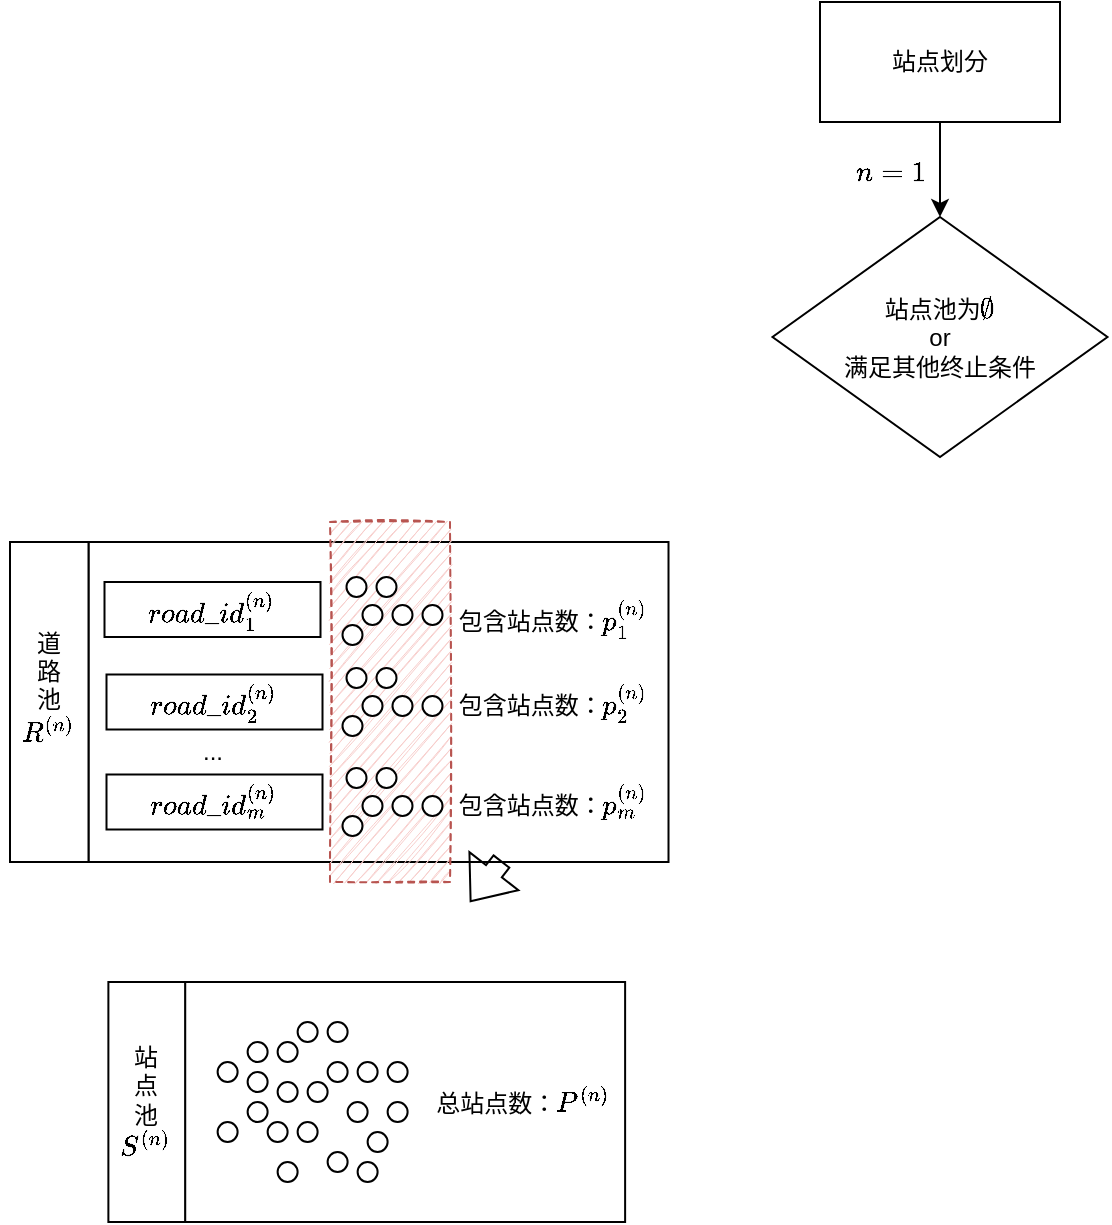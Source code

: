<mxfile version="20.2.7" type="github">
  <diagram id="E23BzTuwbjabltv9Nx4B" name="第 1 页">
    <mxGraphModel dx="953" dy="110" grid="1" gridSize="10" guides="1" tooltips="1" connect="1" arrows="1" fold="1" page="1" pageScale="1" pageWidth="827" pageHeight="1169" math="1" shadow="0">
      <root>
        <mxCell id="0" />
        <mxCell id="1" parent="0" />
        <mxCell id="yrA-a9Iw9x8YZGmcqF-S-51" value="" style="rounded=0;whiteSpace=wrap;html=1;" vertex="1" parent="1">
          <mxGeometry x="-140.75" y="310" width="290" height="160" as="geometry" />
        </mxCell>
        <mxCell id="yrA-a9Iw9x8YZGmcqF-S-86" value="" style="rounded=0;whiteSpace=wrap;html=1;dashed=1;fillColor=#f8cecc;strokeColor=#b85450;sketch=1;" vertex="1" parent="1">
          <mxGeometry x="-20" y="300" width="60" height="180" as="geometry" />
        </mxCell>
        <mxCell id="yrA-a9Iw9x8YZGmcqF-S-52" value="&lt;div&gt;道&lt;/div&gt;&lt;div&gt;路&lt;/div&gt;&lt;div&gt;池&lt;/div&gt;&lt;div&gt;\(R^{(n)}\)&lt;br&gt;&lt;/div&gt;&lt;div&gt;&lt;br&gt;&lt;/div&gt;" style="rounded=0;whiteSpace=wrap;html=1;" vertex="1" parent="1">
          <mxGeometry x="-180" y="310" width="39.25" height="160" as="geometry" />
        </mxCell>
        <mxCell id="yrA-a9Iw9x8YZGmcqF-S-84" style="edgeStyle=orthogonalEdgeStyle;rounded=0;orthogonalLoop=1;jettySize=auto;html=1;exitX=0.5;exitY=1;exitDx=0;exitDy=0;entryX=0.5;entryY=0;entryDx=0;entryDy=0;" edge="1" parent="1" source="yrA-a9Iw9x8YZGmcqF-S-2" target="yrA-a9Iw9x8YZGmcqF-S-83">
          <mxGeometry relative="1" as="geometry" />
        </mxCell>
        <mxCell id="yrA-a9Iw9x8YZGmcqF-S-2" value="站点划分" style="rounded=0;whiteSpace=wrap;html=1;" vertex="1" parent="1">
          <mxGeometry x="225" y="40" width="120" height="60" as="geometry" />
        </mxCell>
        <mxCell id="yrA-a9Iw9x8YZGmcqF-S-3" value="\(road\_id^{(n)}_1\)" style="rounded=0;whiteSpace=wrap;html=1;" vertex="1" parent="1">
          <mxGeometry x="-132.75" y="330" width="108" height="27.5" as="geometry" />
        </mxCell>
        <mxCell id="yrA-a9Iw9x8YZGmcqF-S-50" value="..." style="text;html=1;align=center;verticalAlign=middle;resizable=0;points=[];autosize=1;strokeColor=none;fillColor=none;" vertex="1" parent="1">
          <mxGeometry x="-93.75" y="400" width="30" height="30" as="geometry" />
        </mxCell>
        <mxCell id="yrA-a9Iw9x8YZGmcqF-S-54" value="" style="ellipse;whiteSpace=wrap;html=1;aspect=fixed;" vertex="1" parent="1">
          <mxGeometry x="3.25" y="327.5" width="10" height="10" as="geometry" />
        </mxCell>
        <mxCell id="yrA-a9Iw9x8YZGmcqF-S-55" value="" style="ellipse;whiteSpace=wrap;html=1;aspect=fixed;" vertex="1" parent="1">
          <mxGeometry x="-3.75" y="341.5" width="10" height="10" as="geometry" />
        </mxCell>
        <mxCell id="yrA-a9Iw9x8YZGmcqF-S-56" value="" style="ellipse;whiteSpace=wrap;html=1;aspect=fixed;" vertex="1" parent="1">
          <mxGeometry x="-11.75" y="327.5" width="10" height="10" as="geometry" />
        </mxCell>
        <mxCell id="yrA-a9Iw9x8YZGmcqF-S-57" value="" style="ellipse;whiteSpace=wrap;html=1;aspect=fixed;" vertex="1" parent="1">
          <mxGeometry x="26.25" y="341.5" width="10" height="10" as="geometry" />
        </mxCell>
        <mxCell id="yrA-a9Iw9x8YZGmcqF-S-58" value="" style="ellipse;whiteSpace=wrap;html=1;aspect=fixed;" vertex="1" parent="1">
          <mxGeometry x="11.25" y="341.5" width="10" height="10" as="geometry" />
        </mxCell>
        <mxCell id="yrA-a9Iw9x8YZGmcqF-S-59" value="" style="ellipse;whiteSpace=wrap;html=1;aspect=fixed;" vertex="1" parent="1">
          <mxGeometry x="-13.75" y="351.5" width="10" height="10" as="geometry" />
        </mxCell>
        <mxCell id="yrA-a9Iw9x8YZGmcqF-S-61" value="" style="ellipse;whiteSpace=wrap;html=1;aspect=fixed;" vertex="1" parent="1">
          <mxGeometry x="3.25" y="373" width="10" height="10" as="geometry" />
        </mxCell>
        <mxCell id="yrA-a9Iw9x8YZGmcqF-S-62" value="" style="ellipse;whiteSpace=wrap;html=1;aspect=fixed;" vertex="1" parent="1">
          <mxGeometry x="-3.75" y="387" width="10" height="10" as="geometry" />
        </mxCell>
        <mxCell id="yrA-a9Iw9x8YZGmcqF-S-63" value="" style="ellipse;whiteSpace=wrap;html=1;aspect=fixed;" vertex="1" parent="1">
          <mxGeometry x="-11.75" y="373" width="10" height="10" as="geometry" />
        </mxCell>
        <mxCell id="yrA-a9Iw9x8YZGmcqF-S-64" value="" style="ellipse;whiteSpace=wrap;html=1;aspect=fixed;" vertex="1" parent="1">
          <mxGeometry x="26.25" y="387" width="10" height="10" as="geometry" />
        </mxCell>
        <mxCell id="yrA-a9Iw9x8YZGmcqF-S-65" value="" style="ellipse;whiteSpace=wrap;html=1;aspect=fixed;" vertex="1" parent="1">
          <mxGeometry x="11.25" y="387" width="10" height="10" as="geometry" />
        </mxCell>
        <mxCell id="yrA-a9Iw9x8YZGmcqF-S-66" value="" style="ellipse;whiteSpace=wrap;html=1;aspect=fixed;" vertex="1" parent="1">
          <mxGeometry x="-13.75" y="397" width="10" height="10" as="geometry" />
        </mxCell>
        <mxCell id="yrA-a9Iw9x8YZGmcqF-S-67" value="" style="ellipse;whiteSpace=wrap;html=1;aspect=fixed;" vertex="1" parent="1">
          <mxGeometry x="3.25" y="423" width="10" height="10" as="geometry" />
        </mxCell>
        <mxCell id="yrA-a9Iw9x8YZGmcqF-S-68" value="" style="ellipse;whiteSpace=wrap;html=1;aspect=fixed;" vertex="1" parent="1">
          <mxGeometry x="-3.75" y="437" width="10" height="10" as="geometry" />
        </mxCell>
        <mxCell id="yrA-a9Iw9x8YZGmcqF-S-69" value="" style="ellipse;whiteSpace=wrap;html=1;aspect=fixed;" vertex="1" parent="1">
          <mxGeometry x="-11.75" y="423" width="10" height="10" as="geometry" />
        </mxCell>
        <mxCell id="yrA-a9Iw9x8YZGmcqF-S-70" value="" style="ellipse;whiteSpace=wrap;html=1;aspect=fixed;" vertex="1" parent="1">
          <mxGeometry x="26.25" y="437" width="10" height="10" as="geometry" />
        </mxCell>
        <mxCell id="yrA-a9Iw9x8YZGmcqF-S-71" value="" style="ellipse;whiteSpace=wrap;html=1;aspect=fixed;" vertex="1" parent="1">
          <mxGeometry x="11.25" y="437" width="10" height="10" as="geometry" />
        </mxCell>
        <mxCell id="yrA-a9Iw9x8YZGmcqF-S-72" value="" style="ellipse;whiteSpace=wrap;html=1;aspect=fixed;" vertex="1" parent="1">
          <mxGeometry x="-13.75" y="447" width="10" height="10" as="geometry" />
        </mxCell>
        <mxCell id="yrA-a9Iw9x8YZGmcqF-S-75" value="包含站点数：\(p^{(n)}_1\)" style="text;html=1;align=center;verticalAlign=middle;resizable=0;points=[];autosize=1;strokeColor=none;fillColor=none;" vertex="1" parent="1">
          <mxGeometry x="11.25" y="332.5" width="160" height="30" as="geometry" />
        </mxCell>
        <mxCell id="yrA-a9Iw9x8YZGmcqF-S-76" value="包含站点数：\(p^{(n)}_2\)" style="text;html=1;align=center;verticalAlign=middle;resizable=0;points=[];autosize=1;strokeColor=none;fillColor=none;" vertex="1" parent="1">
          <mxGeometry x="11.25" y="375" width="160" height="30" as="geometry" />
        </mxCell>
        <mxCell id="yrA-a9Iw9x8YZGmcqF-S-77" value="包含站点数：\(p^{(n)}_m\)" style="text;html=1;align=center;verticalAlign=middle;resizable=0;points=[];autosize=1;strokeColor=none;fillColor=none;" vertex="1" parent="1">
          <mxGeometry x="11.25" y="425" width="160" height="30" as="geometry" />
        </mxCell>
        <mxCell id="yrA-a9Iw9x8YZGmcqF-S-80" value="\(road\_id^{(n)}_2\)" style="rounded=0;whiteSpace=wrap;html=1;" vertex="1" parent="1">
          <mxGeometry x="-131.75" y="376.25" width="108" height="27.5" as="geometry" />
        </mxCell>
        <mxCell id="yrA-a9Iw9x8YZGmcqF-S-81" value="\(road\_id^{(n)}_m\)" style="rounded=0;whiteSpace=wrap;html=1;" vertex="1" parent="1">
          <mxGeometry x="-131.75" y="426.25" width="108" height="27.5" as="geometry" />
        </mxCell>
        <mxCell id="yrA-a9Iw9x8YZGmcqF-S-83" value="&lt;div&gt;站点池为\(\emptyset\)&lt;/div&gt;&lt;div&gt;or&lt;/div&gt;&lt;div&gt;满足其他终止条件&lt;br&gt;&lt;/div&gt;" style="rhombus;whiteSpace=wrap;html=1;" vertex="1" parent="1">
          <mxGeometry x="201.25" y="147.5" width="167.5" height="120" as="geometry" />
        </mxCell>
        <mxCell id="yrA-a9Iw9x8YZGmcqF-S-85" value="\(n=1\)" style="text;html=1;align=center;verticalAlign=middle;resizable=0;points=[];autosize=1;strokeColor=none;fillColor=none;" vertex="1" parent="1">
          <mxGeometry x="230" y="110" width="60" height="30" as="geometry" />
        </mxCell>
        <mxCell id="yrA-a9Iw9x8YZGmcqF-S-92" value="" style="group" vertex="1" connectable="0" parent="1">
          <mxGeometry x="-120.81" y="530" width="261.62" height="120" as="geometry" />
        </mxCell>
        <mxCell id="yrA-a9Iw9x8YZGmcqF-S-46" value="" style="rounded=0;whiteSpace=wrap;html=1;" vertex="1" parent="yrA-a9Iw9x8YZGmcqF-S-92">
          <mxGeometry x="28.37" width="220" height="120" as="geometry" />
        </mxCell>
        <mxCell id="yrA-a9Iw9x8YZGmcqF-S-4" value="" style="ellipse;whiteSpace=wrap;html=1;aspect=fixed;" vertex="1" parent="yrA-a9Iw9x8YZGmcqF-S-92">
          <mxGeometry x="109.62" y="60" width="10" height="10" as="geometry" />
        </mxCell>
        <mxCell id="yrA-a9Iw9x8YZGmcqF-S-5" value="" style="ellipse;whiteSpace=wrap;html=1;aspect=fixed;" vertex="1" parent="yrA-a9Iw9x8YZGmcqF-S-92">
          <mxGeometry x="99.62" y="20" width="10" height="10" as="geometry" />
        </mxCell>
        <mxCell id="yrA-a9Iw9x8YZGmcqF-S-6" value="" style="ellipse;whiteSpace=wrap;html=1;aspect=fixed;" vertex="1" parent="yrA-a9Iw9x8YZGmcqF-S-92">
          <mxGeometry x="99.62" y="40" width="10" height="10" as="geometry" />
        </mxCell>
        <mxCell id="yrA-a9Iw9x8YZGmcqF-S-8" value="" style="ellipse;whiteSpace=wrap;html=1;aspect=fixed;" vertex="1" parent="yrA-a9Iw9x8YZGmcqF-S-92">
          <mxGeometry x="84.62" y="20" width="10" height="10" as="geometry" />
        </mxCell>
        <mxCell id="yrA-a9Iw9x8YZGmcqF-S-19" value="" style="ellipse;whiteSpace=wrap;html=1;aspect=fixed;" vertex="1" parent="yrA-a9Iw9x8YZGmcqF-S-92">
          <mxGeometry x="84.62" y="70" width="10" height="10" as="geometry" />
        </mxCell>
        <mxCell id="yrA-a9Iw9x8YZGmcqF-S-20" value="" style="ellipse;whiteSpace=wrap;html=1;aspect=fixed;" vertex="1" parent="yrA-a9Iw9x8YZGmcqF-S-92">
          <mxGeometry x="74.62" y="30" width="10" height="10" as="geometry" />
        </mxCell>
        <mxCell id="yrA-a9Iw9x8YZGmcqF-S-21" value="" style="ellipse;whiteSpace=wrap;html=1;aspect=fixed;" vertex="1" parent="yrA-a9Iw9x8YZGmcqF-S-92">
          <mxGeometry x="74.62" y="50" width="10" height="10" as="geometry" />
        </mxCell>
        <mxCell id="yrA-a9Iw9x8YZGmcqF-S-22" value="" style="ellipse;whiteSpace=wrap;html=1;aspect=fixed;" vertex="1" parent="yrA-a9Iw9x8YZGmcqF-S-92">
          <mxGeometry x="44.62" y="70" width="10" height="10" as="geometry" />
        </mxCell>
        <mxCell id="yrA-a9Iw9x8YZGmcqF-S-23" value="" style="ellipse;whiteSpace=wrap;html=1;aspect=fixed;" vertex="1" parent="yrA-a9Iw9x8YZGmcqF-S-92">
          <mxGeometry x="59.62" y="30" width="10" height="10" as="geometry" />
        </mxCell>
        <mxCell id="yrA-a9Iw9x8YZGmcqF-S-24" value="" style="ellipse;whiteSpace=wrap;html=1;aspect=fixed;" vertex="1" parent="yrA-a9Iw9x8YZGmcqF-S-92">
          <mxGeometry x="59.62" y="60" width="10" height="10" as="geometry" />
        </mxCell>
        <mxCell id="yrA-a9Iw9x8YZGmcqF-S-25" value="" style="ellipse;whiteSpace=wrap;html=1;aspect=fixed;" vertex="1" parent="yrA-a9Iw9x8YZGmcqF-S-92">
          <mxGeometry x="44.62" y="40" width="10" height="10" as="geometry" />
        </mxCell>
        <mxCell id="yrA-a9Iw9x8YZGmcqF-S-26" value="" style="ellipse;whiteSpace=wrap;html=1;aspect=fixed;" vertex="1" parent="yrA-a9Iw9x8YZGmcqF-S-92">
          <mxGeometry x="119.62" y="75" width="10" height="10" as="geometry" />
        </mxCell>
        <mxCell id="yrA-a9Iw9x8YZGmcqF-S-27" value="" style="ellipse;whiteSpace=wrap;html=1;aspect=fixed;" vertex="1" parent="yrA-a9Iw9x8YZGmcqF-S-92">
          <mxGeometry x="129.62" y="40" width="10" height="10" as="geometry" />
        </mxCell>
        <mxCell id="yrA-a9Iw9x8YZGmcqF-S-28" value="" style="ellipse;whiteSpace=wrap;html=1;aspect=fixed;" vertex="1" parent="yrA-a9Iw9x8YZGmcqF-S-92">
          <mxGeometry x="129.62" y="60" width="10" height="10" as="geometry" />
        </mxCell>
        <mxCell id="yrA-a9Iw9x8YZGmcqF-S-29" value="" style="ellipse;whiteSpace=wrap;html=1;aspect=fixed;" vertex="1" parent="yrA-a9Iw9x8YZGmcqF-S-92">
          <mxGeometry x="114.62" y="40" width="10" height="10" as="geometry" />
        </mxCell>
        <mxCell id="yrA-a9Iw9x8YZGmcqF-S-30" value="" style="ellipse;whiteSpace=wrap;html=1;aspect=fixed;" vertex="1" parent="yrA-a9Iw9x8YZGmcqF-S-92">
          <mxGeometry x="114.62" y="90" width="10" height="10" as="geometry" />
        </mxCell>
        <mxCell id="yrA-a9Iw9x8YZGmcqF-S-33" value="" style="ellipse;whiteSpace=wrap;html=1;aspect=fixed;" vertex="1" parent="yrA-a9Iw9x8YZGmcqF-S-92">
          <mxGeometry x="74.62" y="90" width="10" height="10" as="geometry" />
        </mxCell>
        <mxCell id="yrA-a9Iw9x8YZGmcqF-S-34" value="" style="ellipse;whiteSpace=wrap;html=1;aspect=fixed;" vertex="1" parent="yrA-a9Iw9x8YZGmcqF-S-92">
          <mxGeometry x="89.62" y="50" width="10" height="10" as="geometry" />
        </mxCell>
        <mxCell id="yrA-a9Iw9x8YZGmcqF-S-37" value="" style="ellipse;whiteSpace=wrap;html=1;aspect=fixed;" vertex="1" parent="yrA-a9Iw9x8YZGmcqF-S-92">
          <mxGeometry x="69.62" y="70" width="10" height="10" as="geometry" />
        </mxCell>
        <mxCell id="yrA-a9Iw9x8YZGmcqF-S-38" value="" style="ellipse;whiteSpace=wrap;html=1;aspect=fixed;" vertex="1" parent="yrA-a9Iw9x8YZGmcqF-S-92">
          <mxGeometry x="59.62" y="45" width="10" height="10" as="geometry" />
        </mxCell>
        <mxCell id="yrA-a9Iw9x8YZGmcqF-S-39" value="" style="ellipse;whiteSpace=wrap;html=1;aspect=fixed;" vertex="1" parent="yrA-a9Iw9x8YZGmcqF-S-92">
          <mxGeometry x="99.62" y="85" width="10" height="10" as="geometry" />
        </mxCell>
        <mxCell id="yrA-a9Iw9x8YZGmcqF-S-47" value="&lt;div&gt;站&lt;/div&gt;&lt;div&gt;点&lt;/div&gt;&lt;div&gt;池&lt;/div&gt;&lt;div&gt;\(S^{(n)}\)&lt;br&gt;&lt;/div&gt;" style="rounded=0;whiteSpace=wrap;html=1;" vertex="1" parent="yrA-a9Iw9x8YZGmcqF-S-92">
          <mxGeometry x="-10" width="38.37" height="120" as="geometry" />
        </mxCell>
        <mxCell id="yrA-a9Iw9x8YZGmcqF-S-74" value="&lt;div&gt;总站点数：\(P^{(n)}\)&lt;/div&gt;" style="text;html=1;align=center;verticalAlign=middle;resizable=0;points=[];autosize=1;strokeColor=none;fillColor=none;" vertex="1" parent="yrA-a9Iw9x8YZGmcqF-S-92">
          <mxGeometry x="131.62" y="45" width="130" height="30" as="geometry" />
        </mxCell>
        <mxCell id="yrA-a9Iw9x8YZGmcqF-S-96" value="" style="shape=flexArrow;endArrow=classic;html=1;rounded=0;exitX=0.713;exitY=0.996;exitDx=0;exitDy=0;exitPerimeter=0;" edge="1" parent="1" source="yrA-a9Iw9x8YZGmcqF-S-51">
          <mxGeometry width="50" height="50" relative="1" as="geometry">
            <mxPoint y="540" as="sourcePoint" />
            <mxPoint x="50" y="490" as="targetPoint" />
          </mxGeometry>
        </mxCell>
      </root>
    </mxGraphModel>
  </diagram>
</mxfile>
